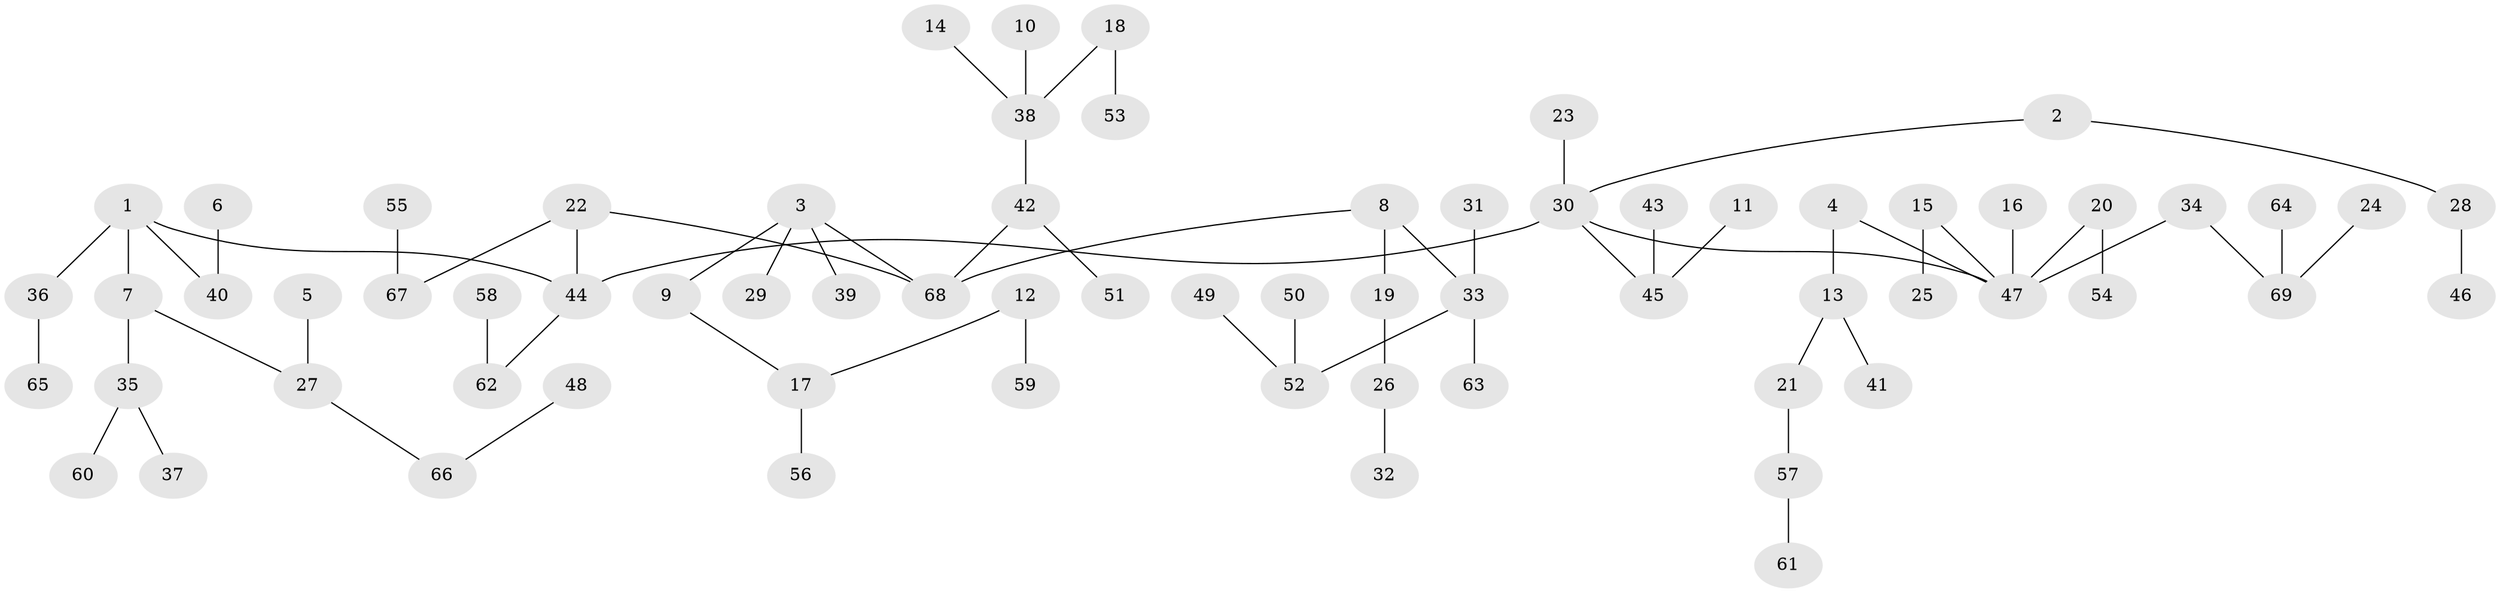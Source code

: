 // original degree distribution, {4: 0.07246376811594203, 6: 0.021739130434782608, 2: 0.26811594202898553, 5: 0.028985507246376812, 3: 0.11594202898550725, 7: 0.007246376811594203, 1: 0.4855072463768116}
// Generated by graph-tools (version 1.1) at 2025/02/03/09/25 03:02:29]
// undirected, 69 vertices, 68 edges
graph export_dot {
graph [start="1"]
  node [color=gray90,style=filled];
  1;
  2;
  3;
  4;
  5;
  6;
  7;
  8;
  9;
  10;
  11;
  12;
  13;
  14;
  15;
  16;
  17;
  18;
  19;
  20;
  21;
  22;
  23;
  24;
  25;
  26;
  27;
  28;
  29;
  30;
  31;
  32;
  33;
  34;
  35;
  36;
  37;
  38;
  39;
  40;
  41;
  42;
  43;
  44;
  45;
  46;
  47;
  48;
  49;
  50;
  51;
  52;
  53;
  54;
  55;
  56;
  57;
  58;
  59;
  60;
  61;
  62;
  63;
  64;
  65;
  66;
  67;
  68;
  69;
  1 -- 7 [weight=1.0];
  1 -- 36 [weight=1.0];
  1 -- 40 [weight=1.0];
  1 -- 44 [weight=1.0];
  2 -- 28 [weight=1.0];
  2 -- 30 [weight=1.0];
  3 -- 9 [weight=1.0];
  3 -- 29 [weight=1.0];
  3 -- 39 [weight=1.0];
  3 -- 68 [weight=1.0];
  4 -- 13 [weight=1.0];
  4 -- 47 [weight=1.0];
  5 -- 27 [weight=1.0];
  6 -- 40 [weight=1.0];
  7 -- 27 [weight=1.0];
  7 -- 35 [weight=1.0];
  8 -- 19 [weight=1.0];
  8 -- 33 [weight=1.0];
  8 -- 68 [weight=1.0];
  9 -- 17 [weight=1.0];
  10 -- 38 [weight=1.0];
  11 -- 45 [weight=1.0];
  12 -- 17 [weight=1.0];
  12 -- 59 [weight=1.0];
  13 -- 21 [weight=1.0];
  13 -- 41 [weight=1.0];
  14 -- 38 [weight=1.0];
  15 -- 25 [weight=1.0];
  15 -- 47 [weight=1.0];
  16 -- 47 [weight=1.0];
  17 -- 56 [weight=1.0];
  18 -- 38 [weight=1.0];
  18 -- 53 [weight=1.0];
  19 -- 26 [weight=1.0];
  20 -- 47 [weight=1.0];
  20 -- 54 [weight=1.0];
  21 -- 57 [weight=1.0];
  22 -- 44 [weight=1.0];
  22 -- 67 [weight=1.0];
  22 -- 68 [weight=1.0];
  23 -- 30 [weight=1.0];
  24 -- 69 [weight=1.0];
  26 -- 32 [weight=1.0];
  27 -- 66 [weight=1.0];
  28 -- 46 [weight=1.0];
  30 -- 44 [weight=1.0];
  30 -- 45 [weight=1.0];
  30 -- 47 [weight=1.0];
  31 -- 33 [weight=1.0];
  33 -- 52 [weight=1.0];
  33 -- 63 [weight=1.0];
  34 -- 47 [weight=1.0];
  34 -- 69 [weight=1.0];
  35 -- 37 [weight=1.0];
  35 -- 60 [weight=1.0];
  36 -- 65 [weight=1.0];
  38 -- 42 [weight=1.0];
  42 -- 51 [weight=1.0];
  42 -- 68 [weight=1.0];
  43 -- 45 [weight=1.0];
  44 -- 62 [weight=1.0];
  48 -- 66 [weight=1.0];
  49 -- 52 [weight=1.0];
  50 -- 52 [weight=1.0];
  55 -- 67 [weight=1.0];
  57 -- 61 [weight=1.0];
  58 -- 62 [weight=1.0];
  64 -- 69 [weight=1.0];
}
